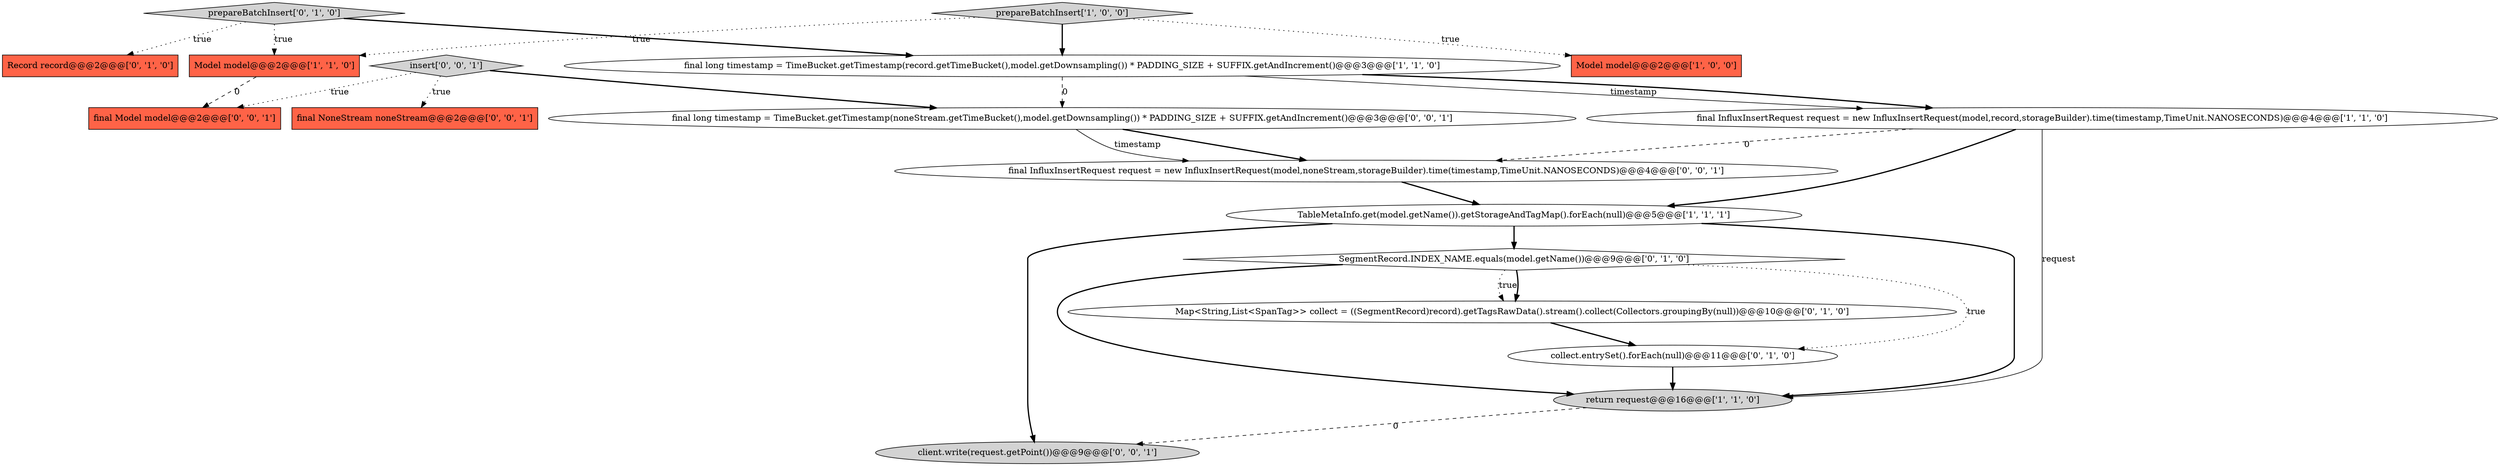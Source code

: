 digraph {
3 [style = filled, label = "return request@@@16@@@['1', '1', '0']", fillcolor = lightgray, shape = ellipse image = "AAA0AAABBB1BBB"];
11 [style = filled, label = "prepareBatchInsert['0', '1', '0']", fillcolor = lightgray, shape = diamond image = "AAA0AAABBB2BBB"];
1 [style = filled, label = "final InfluxInsertRequest request = new InfluxInsertRequest(model,record,storageBuilder).time(timestamp,TimeUnit.NANOSECONDS)@@@4@@@['1', '1', '0']", fillcolor = white, shape = ellipse image = "AAA0AAABBB1BBB"];
6 [style = filled, label = "Model model@@@2@@@['1', '1', '0']", fillcolor = tomato, shape = box image = "AAA0AAABBB1BBB"];
9 [style = filled, label = "SegmentRecord.INDEX_NAME.equals(model.getName())@@@9@@@['0', '1', '0']", fillcolor = white, shape = diamond image = "AAA1AAABBB2BBB"];
12 [style = filled, label = "final InfluxInsertRequest request = new InfluxInsertRequest(model,noneStream,storageBuilder).time(timestamp,TimeUnit.NANOSECONDS)@@@4@@@['0', '0', '1']", fillcolor = white, shape = ellipse image = "AAA0AAABBB3BBB"];
14 [style = filled, label = "insert['0', '0', '1']", fillcolor = lightgray, shape = diamond image = "AAA0AAABBB3BBB"];
16 [style = filled, label = "final long timestamp = TimeBucket.getTimestamp(noneStream.getTimeBucket(),model.getDownsampling()) * PADDING_SIZE + SUFFIX.getAndIncrement()@@@3@@@['0', '0', '1']", fillcolor = white, shape = ellipse image = "AAA0AAABBB3BBB"];
17 [style = filled, label = "final Model model@@@2@@@['0', '0', '1']", fillcolor = tomato, shape = box image = "AAA0AAABBB3BBB"];
7 [style = filled, label = "collect.entrySet().forEach(null)@@@11@@@['0', '1', '0']", fillcolor = white, shape = ellipse image = "AAA1AAABBB2BBB"];
15 [style = filled, label = "final NoneStream noneStream@@@2@@@['0', '0', '1']", fillcolor = tomato, shape = box image = "AAA0AAABBB3BBB"];
2 [style = filled, label = "Model model@@@2@@@['1', '0', '0']", fillcolor = tomato, shape = box image = "AAA0AAABBB1BBB"];
4 [style = filled, label = "final long timestamp = TimeBucket.getTimestamp(record.getTimeBucket(),model.getDownsampling()) * PADDING_SIZE + SUFFIX.getAndIncrement()@@@3@@@['1', '1', '0']", fillcolor = white, shape = ellipse image = "AAA0AAABBB1BBB"];
5 [style = filled, label = "TableMetaInfo.get(model.getName()).getStorageAndTagMap().forEach(null)@@@5@@@['1', '1', '1']", fillcolor = white, shape = ellipse image = "AAA0AAABBB1BBB"];
8 [style = filled, label = "Record record@@@2@@@['0', '1', '0']", fillcolor = tomato, shape = box image = "AAA0AAABBB2BBB"];
0 [style = filled, label = "prepareBatchInsert['1', '0', '0']", fillcolor = lightgray, shape = diamond image = "AAA0AAABBB1BBB"];
10 [style = filled, label = "Map<String,List<SpanTag>> collect = ((SegmentRecord)record).getTagsRawData().stream().collect(Collectors.groupingBy(null))@@@10@@@['0', '1', '0']", fillcolor = white, shape = ellipse image = "AAA1AAABBB2BBB"];
13 [style = filled, label = "client.write(request.getPoint())@@@9@@@['0', '0', '1']", fillcolor = lightgray, shape = ellipse image = "AAA0AAABBB3BBB"];
0->2 [style = dotted, label="true"];
4->1 [style = solid, label="timestamp"];
16->12 [style = solid, label="timestamp"];
11->4 [style = bold, label=""];
0->6 [style = dotted, label="true"];
0->4 [style = bold, label=""];
14->16 [style = bold, label=""];
9->7 [style = dotted, label="true"];
9->3 [style = bold, label=""];
4->16 [style = dashed, label="0"];
6->17 [style = dashed, label="0"];
5->9 [style = bold, label=""];
3->13 [style = dashed, label="0"];
9->10 [style = dotted, label="true"];
5->13 [style = bold, label=""];
4->1 [style = bold, label=""];
7->3 [style = bold, label=""];
16->12 [style = bold, label=""];
10->7 [style = bold, label=""];
12->5 [style = bold, label=""];
11->8 [style = dotted, label="true"];
14->15 [style = dotted, label="true"];
11->6 [style = dotted, label="true"];
1->3 [style = solid, label="request"];
14->17 [style = dotted, label="true"];
1->12 [style = dashed, label="0"];
5->3 [style = bold, label=""];
9->10 [style = bold, label=""];
1->5 [style = bold, label=""];
}
